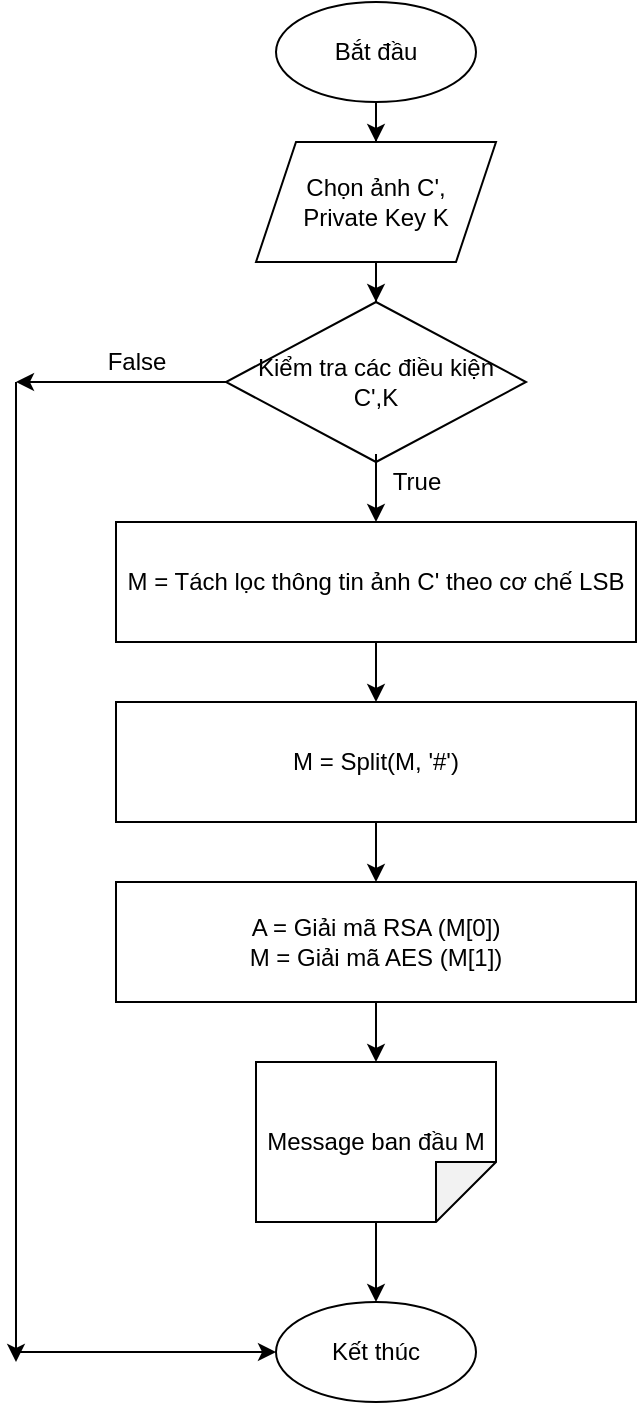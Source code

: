 <mxfile version="14.0.1" type="github">
  <diagram id="jLeRlHcbZGFv7hPvxuyy" name="Page-1">
    <mxGraphModel dx="1422" dy="794" grid="1" gridSize="10" guides="1" tooltips="1" connect="1" arrows="1" fold="1" page="1" pageScale="1" pageWidth="1654" pageHeight="2336" math="0" shadow="0">
      <root>
        <mxCell id="0" />
        <mxCell id="1" parent="0" />
        <mxCell id="MST21hSJ7ybLwCSHI-1t-2" style="edgeStyle=orthogonalEdgeStyle;rounded=0;orthogonalLoop=1;jettySize=auto;html=1;entryX=0.5;entryY=0;entryDx=0;entryDy=0;" edge="1" parent="1" source="MST21hSJ7ybLwCSHI-1t-3" target="MST21hSJ7ybLwCSHI-1t-5">
          <mxGeometry relative="1" as="geometry" />
        </mxCell>
        <mxCell id="MST21hSJ7ybLwCSHI-1t-3" value="Bắt đầu" style="ellipse;whiteSpace=wrap;html=1;" vertex="1" parent="1">
          <mxGeometry x="340" y="50" width="100" height="50" as="geometry" />
        </mxCell>
        <mxCell id="MST21hSJ7ybLwCSHI-1t-4" style="edgeStyle=orthogonalEdgeStyle;rounded=0;orthogonalLoop=1;jettySize=auto;html=1;entryX=0.5;entryY=0;entryDx=0;entryDy=0;" edge="1" parent="1" source="MST21hSJ7ybLwCSHI-1t-5" target="MST21hSJ7ybLwCSHI-1t-8">
          <mxGeometry relative="1" as="geometry" />
        </mxCell>
        <mxCell id="MST21hSJ7ybLwCSHI-1t-5" value="Chọn ảnh C&#39;,&lt;br&gt;Private Key K" style="shape=parallelogram;perimeter=parallelogramPerimeter;whiteSpace=wrap;html=1;fixedSize=1;" vertex="1" parent="1">
          <mxGeometry x="330" y="120" width="120" height="60" as="geometry" />
        </mxCell>
        <mxCell id="MST21hSJ7ybLwCSHI-1t-6" style="edgeStyle=orthogonalEdgeStyle;rounded=0;orthogonalLoop=1;jettySize=auto;html=1;" edge="1" parent="1" source="MST21hSJ7ybLwCSHI-1t-8">
          <mxGeometry relative="1" as="geometry">
            <mxPoint x="210" y="240" as="targetPoint" />
          </mxGeometry>
        </mxCell>
        <mxCell id="MST21hSJ7ybLwCSHI-1t-8" value="Kiểm tra các điều kiện &lt;br&gt;C&#39;,K" style="rhombus;whiteSpace=wrap;html=1;" vertex="1" parent="1">
          <mxGeometry x="315" y="200" width="150" height="80" as="geometry" />
        </mxCell>
        <mxCell id="MST21hSJ7ybLwCSHI-1t-9" value="Kết thúc&lt;br&gt;" style="ellipse;whiteSpace=wrap;html=1;" vertex="1" parent="1">
          <mxGeometry x="340" y="700" width="100" height="50" as="geometry" />
        </mxCell>
        <mxCell id="MST21hSJ7ybLwCSHI-1t-10" value="" style="endArrow=classic;html=1;" edge="1" parent="1">
          <mxGeometry width="50" height="50" relative="1" as="geometry">
            <mxPoint x="210" y="240" as="sourcePoint" />
            <mxPoint x="210" y="730" as="targetPoint" />
          </mxGeometry>
        </mxCell>
        <mxCell id="MST21hSJ7ybLwCSHI-1t-11" value="" style="endArrow=classic;html=1;entryX=0;entryY=0.5;entryDx=0;entryDy=0;" edge="1" parent="1" target="MST21hSJ7ybLwCSHI-1t-9">
          <mxGeometry width="50" height="50" relative="1" as="geometry">
            <mxPoint x="210" y="725" as="sourcePoint" />
            <mxPoint x="440" y="440" as="targetPoint" />
          </mxGeometry>
        </mxCell>
        <mxCell id="MST21hSJ7ybLwCSHI-1t-12" value="False" style="text;html=1;align=center;verticalAlign=middle;resizable=0;points=[];autosize=1;" vertex="1" parent="1">
          <mxGeometry x="250" y="220" width="40" height="20" as="geometry" />
        </mxCell>
        <mxCell id="MST21hSJ7ybLwCSHI-1t-15" value="True" style="text;html=1;align=center;verticalAlign=middle;resizable=0;points=[];autosize=1;" vertex="1" parent="1">
          <mxGeometry x="390" y="280" width="40" height="20" as="geometry" />
        </mxCell>
        <mxCell id="MST21hSJ7ybLwCSHI-1t-27" style="edgeStyle=orthogonalEdgeStyle;rounded=0;orthogonalLoop=1;jettySize=auto;html=1;" edge="1" parent="1" source="MST21hSJ7ybLwCSHI-1t-19" target="MST21hSJ7ybLwCSHI-1t-23">
          <mxGeometry relative="1" as="geometry" />
        </mxCell>
        <mxCell id="MST21hSJ7ybLwCSHI-1t-19" value="M = Tách lọc thông tin ảnh C&#39; theo cơ chế LSB" style="rounded=0;whiteSpace=wrap;html=1;" vertex="1" parent="1">
          <mxGeometry x="260" y="310" width="260" height="60" as="geometry" />
        </mxCell>
        <mxCell id="MST21hSJ7ybLwCSHI-1t-20" style="edgeStyle=orthogonalEdgeStyle;rounded=0;orthogonalLoop=1;jettySize=auto;html=1;entryX=0.5;entryY=0;entryDx=0;entryDy=0;" edge="1" parent="1" source="MST21hSJ7ybLwCSHI-1t-21" target="MST21hSJ7ybLwCSHI-1t-9">
          <mxGeometry relative="1" as="geometry" />
        </mxCell>
        <mxCell id="MST21hSJ7ybLwCSHI-1t-21" value="Message ban đầu M" style="shape=note;whiteSpace=wrap;html=1;backgroundOutline=1;darkOpacity=0.05;direction=south;" vertex="1" parent="1">
          <mxGeometry x="330" y="580" width="120" height="80" as="geometry" />
        </mxCell>
        <mxCell id="MST21hSJ7ybLwCSHI-1t-22" value="" style="endArrow=classic;html=1;entryX=0.5;entryY=0;entryDx=0;entryDy=0;" edge="1" parent="1" target="MST21hSJ7ybLwCSHI-1t-19">
          <mxGeometry width="50" height="50" relative="1" as="geometry">
            <mxPoint x="390" y="276" as="sourcePoint" />
            <mxPoint x="750" y="400" as="targetPoint" />
          </mxGeometry>
        </mxCell>
        <mxCell id="MST21hSJ7ybLwCSHI-1t-26" style="edgeStyle=orthogonalEdgeStyle;rounded=0;orthogonalLoop=1;jettySize=auto;html=1;" edge="1" parent="1" source="MST21hSJ7ybLwCSHI-1t-23" target="MST21hSJ7ybLwCSHI-1t-24">
          <mxGeometry relative="1" as="geometry" />
        </mxCell>
        <mxCell id="MST21hSJ7ybLwCSHI-1t-23" value="M = Split(M, &#39;#&#39;)" style="rounded=0;whiteSpace=wrap;html=1;" vertex="1" parent="1">
          <mxGeometry x="260" y="400" width="260" height="60" as="geometry" />
        </mxCell>
        <mxCell id="MST21hSJ7ybLwCSHI-1t-25" style="edgeStyle=orthogonalEdgeStyle;rounded=0;orthogonalLoop=1;jettySize=auto;html=1;" edge="1" parent="1" source="MST21hSJ7ybLwCSHI-1t-24" target="MST21hSJ7ybLwCSHI-1t-21">
          <mxGeometry relative="1" as="geometry" />
        </mxCell>
        <mxCell id="MST21hSJ7ybLwCSHI-1t-24" value="A = Giải mã RSA (M[0])&lt;br&gt;M = Giải mã AES (M[1])" style="rounded=0;whiteSpace=wrap;html=1;" vertex="1" parent="1">
          <mxGeometry x="260" y="490" width="260" height="60" as="geometry" />
        </mxCell>
      </root>
    </mxGraphModel>
  </diagram>
</mxfile>
